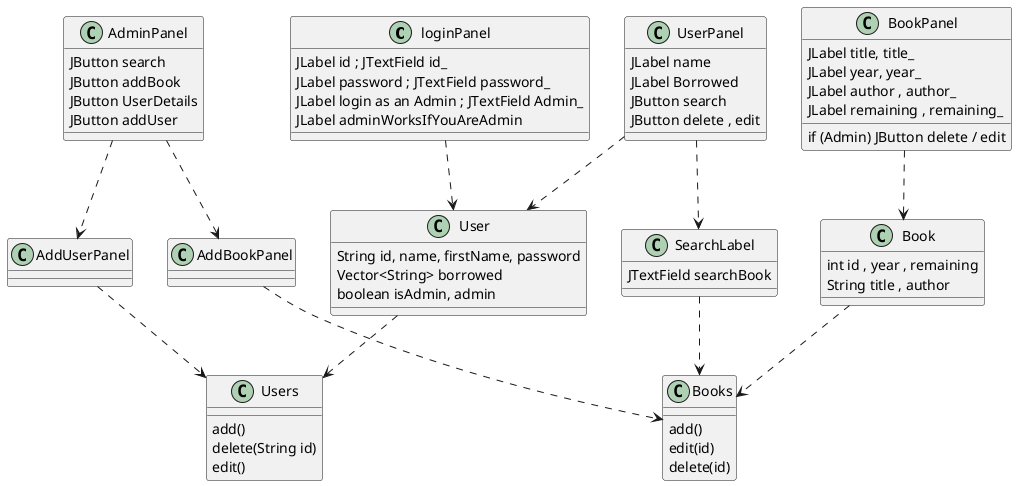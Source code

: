 @startuml

class loginPanel{
    JLabel id ; JTextField id_
    JLabel password ; JTextField password_
    JLabel login as an Admin ; JTextField Admin_
    JLabel adminWorksIfYouAreAdmin
}

loginPanel ..> User

class User{
    String id, name, firstName, password
    Vector<String> borrowed
    boolean isAdmin, admin
    /'isAdmin is from the DB while admin says if
      the user is logged in as an admin '/
}

User ..> Users

class Users{
    add()
    delete(String id)
    edit()
}

class UserPanel{
    JLabel name
    JLabel Borrowed
    JButton search
    JButton delete , edit
}

UserPanel ..> User
UserPanel ..> SearchLabel


class SearchLabel{
    JTextField searchBook
}

SearchLabel ..> Books

class BookPanel{
    JLabel title, title_
    JLabel year, year_
    JLabel author , author_
    JLabel remaining , remaining_
    if (Admin) JButton delete / edit
}

BookPanel ..> Book

class Book{
    int id , year , remaining
    String title , author
}

Book ..> Books


class AdminPanel{
    JButton search
    JButton addBook
    JButton UserDetails
    JButton addUser
}

AdminPanel ..> AddBookPanel
AdminPanel ..> AddUserPanel

class AddBookPanel {
}

AddBookPanel ..> Books

class AddUserPanel{
}

AddUserPanel ..> Users


class Books{
    add()
    edit(id)
    delete(id)
}


@enduml

/'
abstract class AbstractList
abstract AbstractCollection
interface List
interface Collection

List <|-- AbstractList
Collection <|-- AbstractCollection

Collection <|- List
AbstractCollection <|- AbstractList
AbstractList <|-- ArrayList

class ArrayList {
Object[] elementData
size()
}

enum TimeUnit {
DAYS
HOURS
MINUTES
}
'/